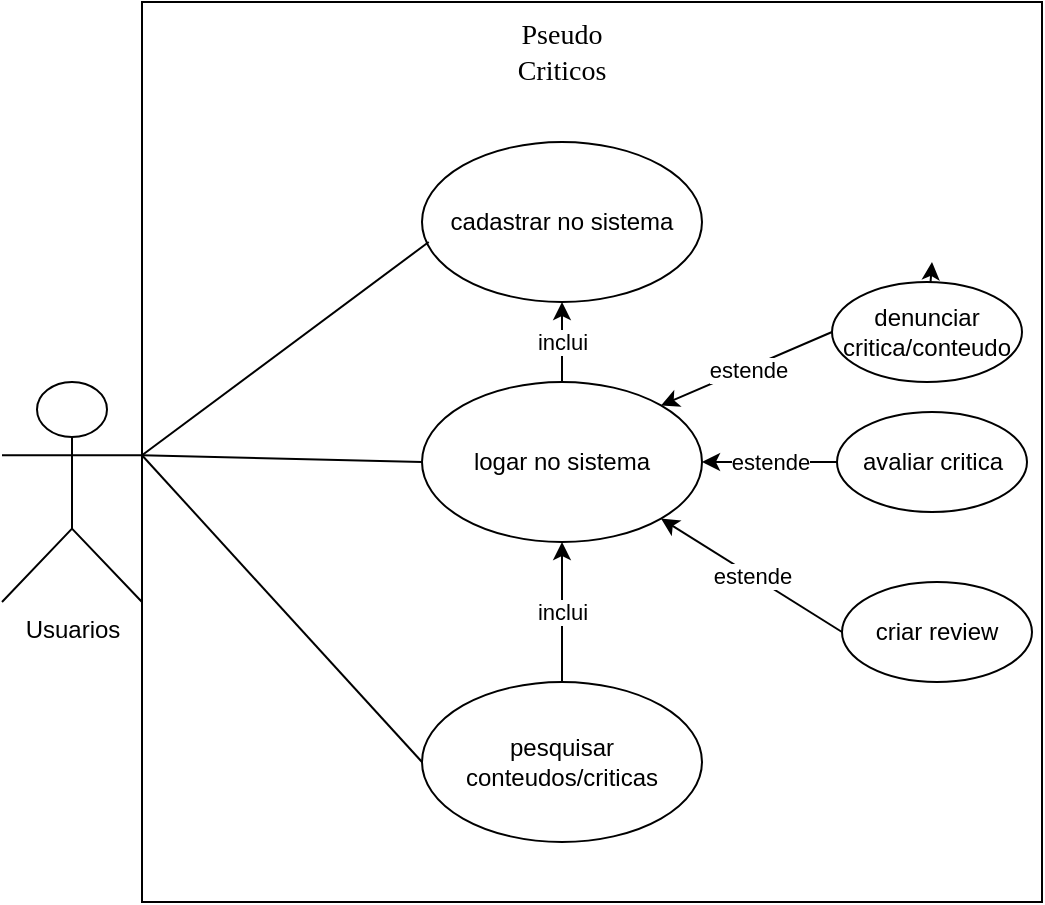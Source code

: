 <mxfile>
    <diagram id="rz3SbgX5lM9SJ9pUatKj" name="Page-1">
        <mxGraphModel dx="1118" dy="790" grid="1" gridSize="10" guides="1" tooltips="1" connect="1" arrows="1" fold="1" page="1" pageScale="1" pageWidth="827" pageHeight="1169" math="0" shadow="0">
            <root>
                <mxCell id="0"/>
                <mxCell id="1" parent="0"/>
                <mxCell id="2" value="" style="whiteSpace=wrap;html=1;aspect=fixed;" parent="1" vertex="1">
                    <mxGeometry x="90" y="40" width="450" height="450" as="geometry"/>
                </mxCell>
                <mxCell id="3" value="logar no sistema" style="ellipse;whiteSpace=wrap;html=1;" parent="1" vertex="1">
                    <mxGeometry x="230" y="230" width="140" height="80" as="geometry"/>
                </mxCell>
                <mxCell id="5" value="Usuarios&lt;br&gt;" style="shape=umlActor;verticalLabelPosition=bottom;verticalAlign=top;html=1;outlineConnect=0;" parent="1" vertex="1">
                    <mxGeometry x="20" y="230" width="70" height="110" as="geometry"/>
                </mxCell>
                <mxCell id="17" value="criar review" style="ellipse;whiteSpace=wrap;html=1;" parent="1" vertex="1">
                    <mxGeometry x="440" y="330" width="95" height="50" as="geometry"/>
                </mxCell>
                <mxCell id="58" value="" style="edgeStyle=none;html=1;fontSize=14;startArrow=none;" parent="1" source="59" edge="1">
                    <mxGeometry relative="1" as="geometry">
                        <mxPoint x="485.0" y="170" as="targetPoint"/>
                    </mxGeometry>
                </mxCell>
                <mxCell id="28" value="avaliar critica" style="ellipse;whiteSpace=wrap;html=1;" parent="1" vertex="1">
                    <mxGeometry x="437.5" y="245" width="95" height="50" as="geometry"/>
                </mxCell>
                <mxCell id="38" value="cadastrar no sistema" style="ellipse;whiteSpace=wrap;html=1;" parent="1" vertex="1">
                    <mxGeometry x="230" y="110" width="140" height="80" as="geometry"/>
                </mxCell>
                <mxCell id="45" value="" style="endArrow=none;html=1;fontSize=14;exitX=1;exitY=0.333;exitDx=0;exitDy=0;exitPerimeter=0;entryX=0.024;entryY=0.625;entryDx=0;entryDy=0;entryPerimeter=0;" parent="1" source="5" target="38" edge="1">
                    <mxGeometry width="50" height="50" relative="1" as="geometry">
                        <mxPoint x="160" y="320" as="sourcePoint"/>
                        <mxPoint x="200" y="280" as="targetPoint"/>
                    </mxGeometry>
                </mxCell>
                <mxCell id="48" value="pesquisar conteudos/criticas" style="ellipse;whiteSpace=wrap;html=1;" parent="1" vertex="1">
                    <mxGeometry x="230" y="380" width="140" height="80" as="geometry"/>
                </mxCell>
                <mxCell id="54" value="" style="endArrow=none;html=1;fontSize=14;exitX=1;exitY=0.333;exitDx=0;exitDy=0;exitPerimeter=0;entryX=0;entryY=0.5;entryDx=0;entryDy=0;" parent="1" source="5" target="48" edge="1">
                    <mxGeometry width="50" height="50" relative="1" as="geometry">
                        <mxPoint x="360" y="310" as="sourcePoint"/>
                        <mxPoint x="410" y="260" as="targetPoint"/>
                    </mxGeometry>
                </mxCell>
                <mxCell id="55" value="" style="endArrow=none;html=1;fontSize=14;exitX=1;exitY=0.333;exitDx=0;exitDy=0;exitPerimeter=0;entryX=0;entryY=0.5;entryDx=0;entryDy=0;" parent="1" source="5" target="3" edge="1">
                    <mxGeometry width="50" height="50" relative="1" as="geometry">
                        <mxPoint x="360" y="310" as="sourcePoint"/>
                        <mxPoint x="410" y="260" as="targetPoint"/>
                    </mxGeometry>
                </mxCell>
                <mxCell id="59" value="denunciar critica/conteudo" style="ellipse;whiteSpace=wrap;html=1;" parent="1" vertex="1">
                    <mxGeometry x="435" y="180" width="95" height="50" as="geometry"/>
                </mxCell>
                <mxCell id="64" value="&lt;font face=&quot;Times New Roman&quot;&gt;Pseudo Criticos&lt;/font&gt;" style="text;html=1;strokeColor=none;fillColor=none;align=center;verticalAlign=middle;whiteSpace=wrap;rounded=0;fontSize=14;" parent="1" vertex="1">
                    <mxGeometry x="270" y="50" width="60" height="30" as="geometry"/>
                </mxCell>
                <mxCell id="69" value="" style="endArrow=classic;html=1;exitX=0.5;exitY=0;exitDx=0;exitDy=0;entryX=0.5;entryY=1;entryDx=0;entryDy=0;" edge="1" parent="1" source="48" target="3">
                    <mxGeometry relative="1" as="geometry">
                        <mxPoint x="250" y="340" as="sourcePoint"/>
                        <mxPoint x="350" y="340" as="targetPoint"/>
                        <Array as="points">
                            <mxPoint x="300" y="340"/>
                        </Array>
                    </mxGeometry>
                </mxCell>
                <mxCell id="70" value="inclui" style="edgeLabel;resizable=0;html=1;align=center;verticalAlign=middle;" connectable="0" vertex="1" parent="69">
                    <mxGeometry relative="1" as="geometry"/>
                </mxCell>
                <mxCell id="71" value="" style="endArrow=classic;html=1;entryX=0.5;entryY=1;entryDx=0;entryDy=0;exitX=0.5;exitY=0;exitDx=0;exitDy=0;" edge="1" parent="1" source="3" target="38">
                    <mxGeometry relative="1" as="geometry">
                        <mxPoint x="390" y="400" as="sourcePoint"/>
                        <mxPoint x="490" y="400" as="targetPoint"/>
                    </mxGeometry>
                </mxCell>
                <mxCell id="72" value="inclui" style="edgeLabel;resizable=0;html=1;align=center;verticalAlign=middle;" connectable="0" vertex="1" parent="71">
                    <mxGeometry relative="1" as="geometry"/>
                </mxCell>
                <mxCell id="77" value="" style="endArrow=classic;html=1;entryX=1;entryY=0;entryDx=0;entryDy=0;exitX=0;exitY=0.5;exitDx=0;exitDy=0;" edge="1" parent="1" source="59" target="3">
                    <mxGeometry relative="1" as="geometry">
                        <mxPoint x="390" y="400" as="sourcePoint"/>
                        <mxPoint x="490" y="400" as="targetPoint"/>
                    </mxGeometry>
                </mxCell>
                <mxCell id="78" value="estende" style="edgeLabel;resizable=0;html=1;align=center;verticalAlign=middle;" connectable="0" vertex="1" parent="77">
                    <mxGeometry relative="1" as="geometry"/>
                </mxCell>
                <mxCell id="79" value="" style="endArrow=classic;html=1;entryX=1;entryY=1;entryDx=0;entryDy=0;exitX=0;exitY=0.5;exitDx=0;exitDy=0;" edge="1" parent="1" source="17" target="3">
                    <mxGeometry relative="1" as="geometry">
                        <mxPoint x="390" y="400" as="sourcePoint"/>
                        <mxPoint x="490" y="400" as="targetPoint"/>
                    </mxGeometry>
                </mxCell>
                <mxCell id="80" value="estende" style="edgeLabel;resizable=0;html=1;align=center;verticalAlign=middle;" connectable="0" vertex="1" parent="79">
                    <mxGeometry relative="1" as="geometry"/>
                </mxCell>
                <mxCell id="81" value="" style="endArrow=classic;html=1;entryX=1;entryY=0.5;entryDx=0;entryDy=0;exitX=0;exitY=0.5;exitDx=0;exitDy=0;" edge="1" parent="1" source="28" target="3">
                    <mxGeometry relative="1" as="geometry">
                        <mxPoint x="390" y="400" as="sourcePoint"/>
                        <mxPoint x="490" y="400" as="targetPoint"/>
                    </mxGeometry>
                </mxCell>
                <mxCell id="82" value="estende" style="edgeLabel;resizable=0;html=1;align=center;verticalAlign=middle;" connectable="0" vertex="1" parent="81">
                    <mxGeometry relative="1" as="geometry"/>
                </mxCell>
            </root>
        </mxGraphModel>
    </diagram>
</mxfile>